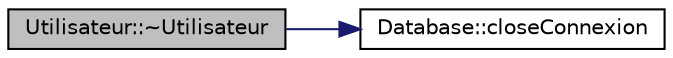 digraph "Utilisateur::~Utilisateur"
{
  edge [fontname="Helvetica",fontsize="10",labelfontname="Helvetica",labelfontsize="10"];
  node [fontname="Helvetica",fontsize="10",shape=record];
  rankdir="LR";
  Node4 [label="Utilisateur::~Utilisateur",height=0.2,width=0.4,color="black", fillcolor="grey75", style="filled", fontcolor="black"];
  Node4 -> Node5 [color="midnightblue",fontsize="10",style="solid",fontname="Helvetica"];
  Node5 [label="Database::closeConnexion",height=0.2,width=0.4,color="black", fillcolor="white", style="filled",URL="$class_database.html#ae1dce4b93d105c29aeb7883aaa5b82a1",tooltip="closeConnexion Méthode pour la fermeture de la connexion à la base de données "];
}
